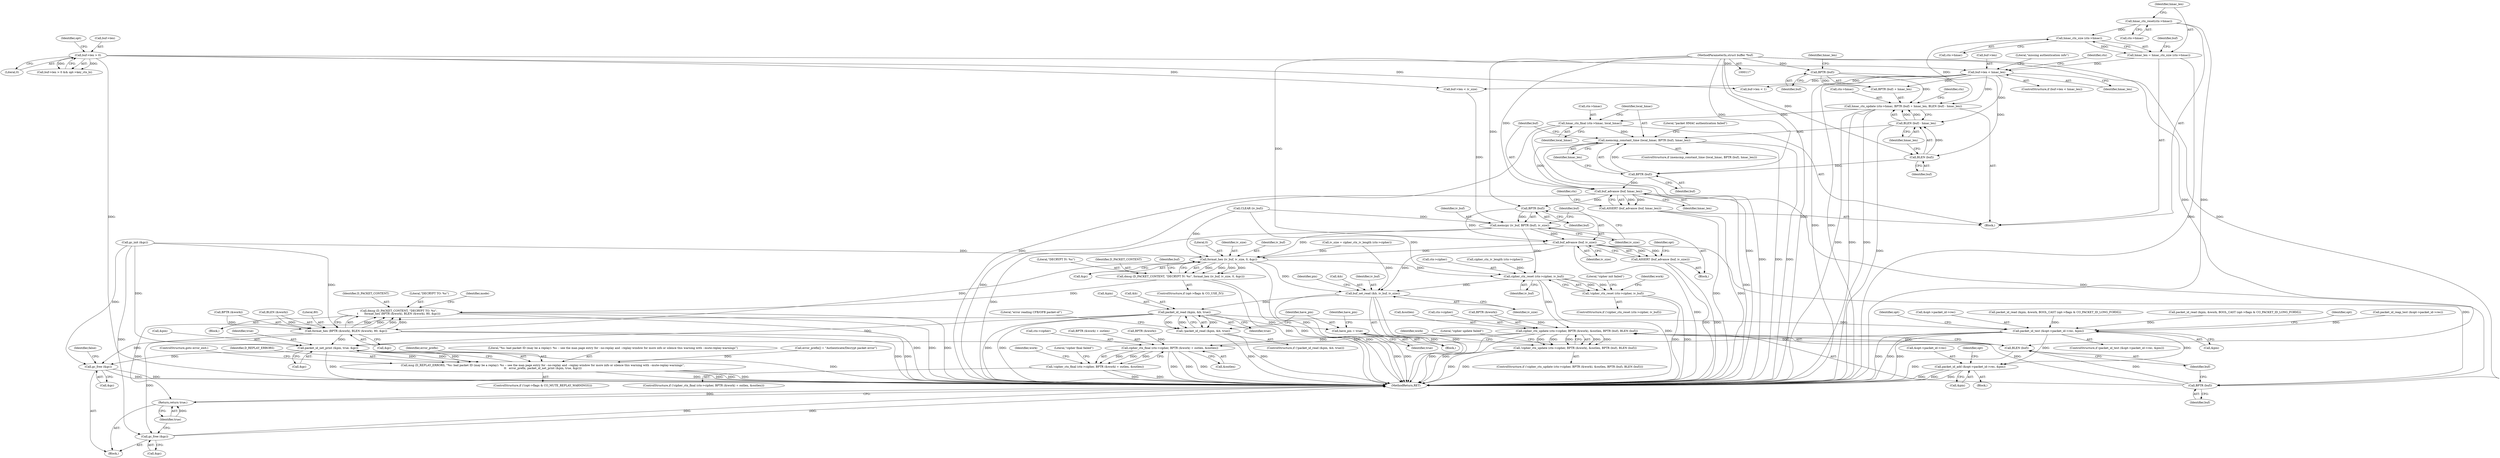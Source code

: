 digraph "0_openvpn_11d21349a4e7e38a025849479b36ace7c2eec2ee@API" {
"1000199" [label="(Call,memcmp_constant_time (local_hmac, BPTR (buf), hmac_len))"];
"1000193" [label="(Call,hmac_ctx_final (ctx->hmac, local_hmac))"];
"1000181" [label="(Call,hmac_ctx_update (ctx->hmac, BPTR (buf) + hmac_len, BLEN (buf) - hmac_len))"];
"1000169" [label="(Call,hmac_ctx_size (ctx->hmac))"];
"1000163" [label="(Call,hmac_ctx_reset(ctx->hmac))"];
"1000186" [label="(Call,BPTR (buf))"];
"1000118" [label="(MethodParameterIn,struct buffer *buf)"];
"1000174" [label="(Call,buf->len < hmac_len)"];
"1000133" [label="(Call,buf->len > 0)"];
"1000167" [label="(Call,hmac_len = hmac_ctx_size (ctx->hmac))"];
"1000189" [label="(Call,BLEN (buf) - hmac_len)"];
"1000190" [label="(Call,BLEN (buf))"];
"1000201" [label="(Call,BPTR (buf))"];
"1000207" [label="(Call,buf_advance (buf, hmac_len))"];
"1000206" [label="(Call,ASSERT (buf_advance (buf, hmac_len)))"];
"1000257" [label="(Call,BPTR (buf))"];
"1000255" [label="(Call,memcpy (iv_buf, BPTR (buf), iv_size))"];
"1000261" [label="(Call,buf_advance (buf, iv_size))"];
"1000260" [label="(Call,ASSERT (buf_advance (buf, iv_size)))"];
"1000273" [label="(Call,format_hex (iv_buf, iv_size, 0, &gc))"];
"1000270" [label="(Call,dmsg (D_PACKET_CONTENT, \"DECRYPT IV: %s\", format_hex (iv_buf, iv_size, 0, &gc)))"];
"1000348" [label="(Call,dmsg (D_PACKET_CONTENT, \"DECRYPT TO: %s\",\n\t       format_hex (BPTR (&work), BLEN (&work), 80, &gc)))"];
"1000289" [label="(Call,cipher_ctx_reset (ctx->cipher, iv_buf))"];
"1000288" [label="(Call,!cipher_ctx_reset (ctx->cipher, iv_buf))"];
"1000308" [label="(Call,cipher_ctx_update (ctx->cipher, BPTR (&work), &outlen, BPTR (buf), BLEN (buf)))"];
"1000307" [label="(Call,!cipher_ctx_update (ctx->cipher, BPTR (&work), &outlen, BPTR (buf), BLEN (buf)))"];
"1000330" [label="(Call,cipher_ctx_final (ctx->cipher, BPTR (&work) + outlen, &outlen))"];
"1000329" [label="(Call,!cipher_ctx_final (ctx->cipher, BPTR (&work) + outlen, &outlen))"];
"1000411" [label="(Call,buf_set_read (&b, iv_buf, iv_size))"];
"1000418" [label="(Call,packet_id_read (&pin, &b, true))"];
"1000417" [label="(Call,!packet_id_read (&pin, &b, true))"];
"1000426" [label="(Call,have_pin = true)"];
"1000479" [label="(Call,packet_id_test (&opt->packet_id->rec, &pin))"];
"1000489" [label="(Call,packet_id_add (&opt->packet_id->rec, &pin))"];
"1000528" [label="(Call,packet_id_net_print (&pin, true, &gc))"];
"1000524" [label="(Call,msg (D_REPLAY_ERRORS, \"%s: bad packet ID (may be a replay): %s -- see the man page entry for --no-replay and --replay-window for more info or silence this warning with --mute-replay-warnings\",\n\t\t   error_prefix, packet_id_net_print (&pin, true, &gc)))"];
"1000551" [label="(Call,gc_free (&gc))"];
"1000542" [label="(Return,return true;)"];
"1000351" [label="(Call,format_hex (BPTR (&work), BLEN (&work), 80, &gc))"];
"1000539" [label="(Call,gc_free (&gc))"];
"1000317" [label="(Call,BPTR (buf))"];
"1000319" [label="(Call,BLEN (buf))"];
"1000167" [label="(Call,hmac_len = hmac_ctx_size (ctx->hmac))"];
"1000183" [label="(Identifier,ctx)"];
"1000173" [label="(ControlStructure,if (buf->len < hmac_len))"];
"1000169" [label="(Call,hmac_ctx_size (ctx->hmac))"];
"1000168" [label="(Identifier,hmac_len)"];
"1000223" [label="(Call,iv_size = cipher_ctx_iv_length (ctx->cipher))"];
"1000137" [label="(Literal,0)"];
"1000532" [label="(Call,&gc)"];
"1000307" [label="(Call,!cipher_ctx_update (ctx->cipher, BPTR (&work), &outlen, BPTR (buf), BLEN (buf)))"];
"1000191" [label="(Identifier,buf)"];
"1000496" [label="(Call,&pin)"];
"1000272" [label="(Literal,\"DECRYPT IV: %s\")"];
"1000318" [label="(Identifier,buf)"];
"1000531" [label="(Identifier,true)"];
"1000206" [label="(Call,ASSERT (buf_advance (buf, hmac_len)))"];
"1000187" [label="(Identifier,buf)"];
"1000345" [label="(Identifier,work)"];
"1000399" [label="(Block,)"];
"1000417" [label="(Call,!packet_id_read (&pin, &b, true))"];
"1000319" [label="(Call,BLEN (buf))"];
"1000212" [label="(Identifier,ctx)"];
"1000185" [label="(Call,BPTR (buf) + hmac_len)"];
"1000351" [label="(Call,format_hex (BPTR (&work), BLEN (&work), 80, &gc))"];
"1000330" [label="(Call,cipher_ctx_final (ctx->cipher, BPTR (&work) + outlen, &outlen))"];
"1000139" [label="(Identifier,opt)"];
"1000287" [label="(ControlStructure,if (!cipher_ctx_reset (ctx->cipher, iv_buf)))"];
"1000556" [label="(MethodReturn,RET)"];
"1000334" [label="(Call,BPTR (&work) + outlen)"];
"1000348" [label="(Call,dmsg (D_PACKET_CONTENT, \"DECRYPT TO: %s\",\n\t       format_hex (BPTR (&work), BLEN (&work), 80, &gc)))"];
"1000317" [label="(Call,BPTR (buf))"];
"1000178" [label="(Identifier,hmac_len)"];
"1000273" [label="(Call,format_hex (iv_buf, iv_size, 0, &gc))"];
"1000555" [label="(Identifier,false)"];
"1000335" [label="(Call,BPTR (&work))"];
"1000263" [label="(Identifier,iv_size)"];
"1000199" [label="(Call,memcmp_constant_time (local_hmac, BPTR (buf), hmac_len))"];
"1000193" [label="(Call,hmac_ctx_final (ctx->hmac, local_hmac))"];
"1000207" [label="(Call,buf_advance (buf, hmac_len))"];
"1000274" [label="(Identifier,iv_buf)"];
"1000306" [label="(ControlStructure,if (!cipher_ctx_update (ctx->cipher, BPTR (&work), &outlen, BPTR (buf), BLEN (buf))))"];
"1000280" [label="(Call,buf->len < 1)"];
"1000288" [label="(Call,!cipher_ctx_reset (ctx->cipher, iv_buf))"];
"1000517" [label="(ControlStructure,if (!(opt->flags & CO_MUTE_REPLAY_WARNINGS)))"];
"1000275" [label="(Identifier,iv_size)"];
"1000276" [label="(Literal,0)"];
"1000427" [label="(Identifier,have_pin)"];
"1000175" [label="(Call,buf->len)"];
"1000534" [label="(ControlStructure,goto error_exit;)"];
"1000194" [label="(Call,ctx->hmac)"];
"1000325" [label="(Identifier,work)"];
"1000163" [label="(Call,hmac_ctx_reset(ctx->hmac))"];
"1000320" [label="(Identifier,buf)"];
"1000190" [label="(Call,BLEN (buf))"];
"1000524" [label="(Call,msg (D_REPLAY_ERRORS, \"%s: bad packet ID (may be a replay): %s -- see the man page entry for --no-replay and --replay-window for more info or silence this warning with --mute-replay-warnings\",\n\t\t   error_prefix, packet_id_net_print (&pin, true, &gc)))"];
"1000181" [label="(Call,hmac_ctx_update (ctx->hmac, BPTR (buf) + hmac_len, BLEN (buf) - hmac_len))"];
"1000322" [label="(Literal,\"cipher update failed\")"];
"1000134" [label="(Call,buf->len)"];
"1000426" [label="(Call,have_pin = true)"];
"1000128" [label="(Call,gc_init (&gc))"];
"1000425" [label="(Literal,\"error reading CFB/OFB packet-id\")"];
"1000259" [label="(Identifier,iv_size)"];
"1000339" [label="(Call,&outlen)"];
"1000421" [label="(Call,&b)"];
"1000342" [label="(Literal,\"cipher final failed\")"];
"1000525" [label="(Identifier,D_REPLAY_ERRORS)"];
"1000271" [label="(Identifier,D_PACKET_CONTENT)"];
"1000415" [label="(Identifier,iv_size)"];
"1000192" [label="(Identifier,hmac_len)"];
"1000202" [label="(Identifier,buf)"];
"1000225" [label="(Call,cipher_ctx_iv_length (ctx->cipher))"];
"1000186" [label="(Call,BPTR (buf))"];
"1000416" [label="(ControlStructure,if (!packet_id_read (&pin, &b, true)))"];
"1000248" [label="(Call,buf->len < iv_size)"];
"1000349" [label="(Identifier,D_PACKET_CONTENT)"];
"1000350" [label="(Literal,\"DECRYPT TO: %s\")"];
"1000295" [label="(Literal,\"cipher init failed\")"];
"1000208" [label="(Identifier,buf)"];
"1000270" [label="(Call,dmsg (D_PACKET_CONTENT, \"DECRYPT IV: %s\", format_hex (iv_buf, iv_size, 0, &gc)))"];
"1000352" [label="(Call,BPTR (&work))"];
"1000420" [label="(Identifier,pin)"];
"1000261" [label="(Call,buf_advance (buf, iv_size))"];
"1000267" [label="(Identifier,opt)"];
"1000488" [label="(Block,)"];
"1000529" [label="(Call,&pin)"];
"1000309" [label="(Call,ctx->cipher)"];
"1000478" [label="(ControlStructure,if (packet_id_test (&opt->packet_id->rec, &pin)))"];
"1000423" [label="(Identifier,true)"];
"1000189" [label="(Call,BLEN (buf) - hmac_len)"];
"1000118" [label="(MethodParameterIn,struct buffer *buf)"];
"1000308" [label="(Call,cipher_ctx_update (ctx->cipher, BPTR (&work), &outlen, BPTR (buf), BLEN (buf)))"];
"1000374" [label="(Call,packet_id_read (&pin, &work, BOOL_CAST (opt->flags & CO_PACKET_ID_LONG_FORM)))"];
"1000201" [label="(Call,BPTR (buf))"];
"1000262" [label="(Identifier,buf)"];
"1000257" [label="(Call,BPTR (buf))"];
"1000132" [label="(Call,buf->len > 0 && opt->key_ctx_bi)"];
"1000539" [label="(Call,gc_free (&gc))"];
"1000446" [label="(Call,packet_id_read (&pin, &work, BOOL_CAST (opt->flags & CO_PACKET_ID_LONG_FORM)))"];
"1000412" [label="(Call,&b)"];
"1000418" [label="(Call,packet_id_read (&pin, &b, true))"];
"1000209" [label="(Identifier,hmac_len)"];
"1000521" [label="(Identifier,opt)"];
"1000359" [label="(Call,&gc)"];
"1000527" [label="(Identifier,error_prefix)"];
"1000543" [label="(Identifier,true)"];
"1000122" [label="(Block,)"];
"1000246" [label="(Block,)"];
"1000479" [label="(Call,packet_id_test (&opt->packet_id->rec, &pin))"];
"1000133" [label="(Call,buf->len > 0)"];
"1000238" [label="(Call,CLEAR (iv_buf))"];
"1000170" [label="(Call,ctx->hmac)"];
"1000277" [label="(Call,&gc)"];
"1000290" [label="(Call,ctx->cipher)"];
"1000526" [label="(Literal,\"%s: bad packet ID (may be a replay): %s -- see the man page entry for --no-replay and --replay-window for more info or silence this warning with --mute-replay-warnings\")"];
"1000164" [label="(Call,ctx->hmac)"];
"1000264" [label="(ControlStructure,if (opt->flags & CO_USE_IV))"];
"1000180" [label="(Literal,\"missing authentication info\")"];
"1000471" [label="(Call,packet_id_reap_test (&opt->packet_id->rec))"];
"1000205" [label="(Literal,\"packet HMAC authentication failed\")"];
"1000493" [label="(Identifier,opt)"];
"1000289" [label="(Call,cipher_ctx_reset (ctx->cipher, iv_buf))"];
"1000315" [label="(Call,&outlen)"];
"1000551" [label="(Call,gc_free (&gc))"];
"1000411" [label="(Call,buf_set_read (&b, iv_buf, iv_size))"];
"1000256" [label="(Identifier,iv_buf)"];
"1000528" [label="(Call,packet_id_net_print (&pin, true, &gc))"];
"1000203" [label="(Identifier,hmac_len)"];
"1000214" [label="(Block,)"];
"1000198" [label="(ControlStructure,if (memcmp_constant_time (local_hmac, BPTR (buf), hmac_len)))"];
"1000174" [label="(Call,buf->len < hmac_len)"];
"1000364" [label="(Identifier,mode)"];
"1000552" [label="(Call,&gc)"];
"1000255" [label="(Call,memcpy (iv_buf, BPTR (buf), iv_size))"];
"1000480" [label="(Call,&opt->packet_id->rec)"];
"1000160" [label="(Block,)"];
"1000195" [label="(Identifier,ctx)"];
"1000176" [label="(Identifier,buf)"];
"1000540" [label="(Call,&gc)"];
"1000358" [label="(Literal,80)"];
"1000329" [label="(Call,!cipher_ctx_final (ctx->cipher, BPTR (&work) + outlen, &outlen))"];
"1000188" [label="(Identifier,hmac_len)"];
"1000414" [label="(Identifier,iv_buf)"];
"1000490" [label="(Call,&opt->packet_id->rec)"];
"1000200" [label="(Identifier,local_hmac)"];
"1000328" [label="(ControlStructure,if (!cipher_ctx_final (ctx->cipher, BPTR (&work) + outlen, &outlen)))"];
"1000355" [label="(Call,BLEN (&work))"];
"1000282" [label="(Identifier,buf)"];
"1000419" [label="(Call,&pin)"];
"1000428" [label="(Identifier,true)"];
"1000258" [label="(Identifier,buf)"];
"1000542" [label="(Return,return true;)"];
"1000331" [label="(Call,ctx->cipher)"];
"1000293" [label="(Identifier,iv_buf)"];
"1000469" [label="(Identifier,have_pin)"];
"1000486" [label="(Call,&pin)"];
"1000312" [label="(Call,BPTR (&work))"];
"1000300" [label="(Identifier,work)"];
"1000260" [label="(Call,ASSERT (buf_advance (buf, iv_size)))"];
"1000501" [label="(Identifier,opt)"];
"1000197" [label="(Identifier,local_hmac)"];
"1000489" [label="(Call,packet_id_add (&opt->packet_id->rec, &pin))"];
"1000182" [label="(Call,ctx->hmac)"];
"1000124" [label="(Call,error_prefix[] = \"Authenticate/Decrypt packet error\")"];
"1000199" -> "1000198"  [label="AST: "];
"1000199" -> "1000203"  [label="CFG: "];
"1000200" -> "1000199"  [label="AST: "];
"1000201" -> "1000199"  [label="AST: "];
"1000203" -> "1000199"  [label="AST: "];
"1000205" -> "1000199"  [label="CFG: "];
"1000208" -> "1000199"  [label="CFG: "];
"1000199" -> "1000556"  [label="DDG: "];
"1000199" -> "1000556"  [label="DDG: "];
"1000199" -> "1000556"  [label="DDG: "];
"1000193" -> "1000199"  [label="DDG: "];
"1000201" -> "1000199"  [label="DDG: "];
"1000189" -> "1000199"  [label="DDG: "];
"1000199" -> "1000207"  [label="DDG: "];
"1000193" -> "1000160"  [label="AST: "];
"1000193" -> "1000197"  [label="CFG: "];
"1000194" -> "1000193"  [label="AST: "];
"1000197" -> "1000193"  [label="AST: "];
"1000200" -> "1000193"  [label="CFG: "];
"1000193" -> "1000556"  [label="DDG: "];
"1000193" -> "1000556"  [label="DDG: "];
"1000181" -> "1000193"  [label="DDG: "];
"1000181" -> "1000160"  [label="AST: "];
"1000181" -> "1000189"  [label="CFG: "];
"1000182" -> "1000181"  [label="AST: "];
"1000185" -> "1000181"  [label="AST: "];
"1000189" -> "1000181"  [label="AST: "];
"1000195" -> "1000181"  [label="CFG: "];
"1000181" -> "1000556"  [label="DDG: "];
"1000181" -> "1000556"  [label="DDG: "];
"1000181" -> "1000556"  [label="DDG: "];
"1000169" -> "1000181"  [label="DDG: "];
"1000186" -> "1000181"  [label="DDG: "];
"1000174" -> "1000181"  [label="DDG: "];
"1000189" -> "1000181"  [label="DDG: "];
"1000189" -> "1000181"  [label="DDG: "];
"1000169" -> "1000167"  [label="AST: "];
"1000169" -> "1000170"  [label="CFG: "];
"1000170" -> "1000169"  [label="AST: "];
"1000167" -> "1000169"  [label="CFG: "];
"1000169" -> "1000167"  [label="DDG: "];
"1000163" -> "1000169"  [label="DDG: "];
"1000163" -> "1000160"  [label="AST: "];
"1000163" -> "1000164"  [label="CFG: "];
"1000164" -> "1000163"  [label="AST: "];
"1000168" -> "1000163"  [label="CFG: "];
"1000163" -> "1000556"  [label="DDG: "];
"1000186" -> "1000185"  [label="AST: "];
"1000186" -> "1000187"  [label="CFG: "];
"1000187" -> "1000186"  [label="AST: "];
"1000188" -> "1000186"  [label="CFG: "];
"1000186" -> "1000185"  [label="DDG: "];
"1000118" -> "1000186"  [label="DDG: "];
"1000186" -> "1000190"  [label="DDG: "];
"1000118" -> "1000117"  [label="AST: "];
"1000118" -> "1000556"  [label="DDG: "];
"1000118" -> "1000190"  [label="DDG: "];
"1000118" -> "1000201"  [label="DDG: "];
"1000118" -> "1000207"  [label="DDG: "];
"1000118" -> "1000257"  [label="DDG: "];
"1000118" -> "1000261"  [label="DDG: "];
"1000118" -> "1000317"  [label="DDG: "];
"1000118" -> "1000319"  [label="DDG: "];
"1000174" -> "1000173"  [label="AST: "];
"1000174" -> "1000178"  [label="CFG: "];
"1000175" -> "1000174"  [label="AST: "];
"1000178" -> "1000174"  [label="AST: "];
"1000180" -> "1000174"  [label="CFG: "];
"1000183" -> "1000174"  [label="CFG: "];
"1000174" -> "1000556"  [label="DDG: "];
"1000174" -> "1000556"  [label="DDG: "];
"1000133" -> "1000174"  [label="DDG: "];
"1000167" -> "1000174"  [label="DDG: "];
"1000174" -> "1000185"  [label="DDG: "];
"1000174" -> "1000189"  [label="DDG: "];
"1000174" -> "1000248"  [label="DDG: "];
"1000174" -> "1000280"  [label="DDG: "];
"1000133" -> "1000132"  [label="AST: "];
"1000133" -> "1000137"  [label="CFG: "];
"1000134" -> "1000133"  [label="AST: "];
"1000137" -> "1000133"  [label="AST: "];
"1000139" -> "1000133"  [label="CFG: "];
"1000132" -> "1000133"  [label="CFG: "];
"1000133" -> "1000556"  [label="DDG: "];
"1000133" -> "1000132"  [label="DDG: "];
"1000133" -> "1000132"  [label="DDG: "];
"1000133" -> "1000248"  [label="DDG: "];
"1000133" -> "1000280"  [label="DDG: "];
"1000167" -> "1000160"  [label="AST: "];
"1000168" -> "1000167"  [label="AST: "];
"1000176" -> "1000167"  [label="CFG: "];
"1000167" -> "1000556"  [label="DDG: "];
"1000189" -> "1000192"  [label="CFG: "];
"1000190" -> "1000189"  [label="AST: "];
"1000192" -> "1000189"  [label="AST: "];
"1000189" -> "1000556"  [label="DDG: "];
"1000190" -> "1000189"  [label="DDG: "];
"1000190" -> "1000191"  [label="CFG: "];
"1000191" -> "1000190"  [label="AST: "];
"1000192" -> "1000190"  [label="CFG: "];
"1000190" -> "1000201"  [label="DDG: "];
"1000201" -> "1000202"  [label="CFG: "];
"1000202" -> "1000201"  [label="AST: "];
"1000203" -> "1000201"  [label="CFG: "];
"1000201" -> "1000207"  [label="DDG: "];
"1000207" -> "1000206"  [label="AST: "];
"1000207" -> "1000209"  [label="CFG: "];
"1000208" -> "1000207"  [label="AST: "];
"1000209" -> "1000207"  [label="AST: "];
"1000206" -> "1000207"  [label="CFG: "];
"1000207" -> "1000556"  [label="DDG: "];
"1000207" -> "1000556"  [label="DDG: "];
"1000207" -> "1000206"  [label="DDG: "];
"1000207" -> "1000206"  [label="DDG: "];
"1000207" -> "1000257"  [label="DDG: "];
"1000207" -> "1000317"  [label="DDG: "];
"1000206" -> "1000160"  [label="AST: "];
"1000212" -> "1000206"  [label="CFG: "];
"1000206" -> "1000556"  [label="DDG: "];
"1000206" -> "1000556"  [label="DDG: "];
"1000257" -> "1000255"  [label="AST: "];
"1000257" -> "1000258"  [label="CFG: "];
"1000258" -> "1000257"  [label="AST: "];
"1000259" -> "1000257"  [label="CFG: "];
"1000257" -> "1000255"  [label="DDG: "];
"1000257" -> "1000261"  [label="DDG: "];
"1000255" -> "1000246"  [label="AST: "];
"1000255" -> "1000259"  [label="CFG: "];
"1000256" -> "1000255"  [label="AST: "];
"1000259" -> "1000255"  [label="AST: "];
"1000262" -> "1000255"  [label="CFG: "];
"1000255" -> "1000556"  [label="DDG: "];
"1000238" -> "1000255"  [label="DDG: "];
"1000248" -> "1000255"  [label="DDG: "];
"1000255" -> "1000261"  [label="DDG: "];
"1000255" -> "1000273"  [label="DDG: "];
"1000255" -> "1000289"  [label="DDG: "];
"1000261" -> "1000260"  [label="AST: "];
"1000261" -> "1000263"  [label="CFG: "];
"1000262" -> "1000261"  [label="AST: "];
"1000263" -> "1000261"  [label="AST: "];
"1000260" -> "1000261"  [label="CFG: "];
"1000261" -> "1000556"  [label="DDG: "];
"1000261" -> "1000260"  [label="DDG: "];
"1000261" -> "1000260"  [label="DDG: "];
"1000261" -> "1000273"  [label="DDG: "];
"1000261" -> "1000317"  [label="DDG: "];
"1000261" -> "1000411"  [label="DDG: "];
"1000260" -> "1000246"  [label="AST: "];
"1000267" -> "1000260"  [label="CFG: "];
"1000260" -> "1000556"  [label="DDG: "];
"1000260" -> "1000556"  [label="DDG: "];
"1000273" -> "1000270"  [label="AST: "];
"1000273" -> "1000277"  [label="CFG: "];
"1000274" -> "1000273"  [label="AST: "];
"1000275" -> "1000273"  [label="AST: "];
"1000276" -> "1000273"  [label="AST: "];
"1000277" -> "1000273"  [label="AST: "];
"1000270" -> "1000273"  [label="CFG: "];
"1000273" -> "1000556"  [label="DDG: "];
"1000273" -> "1000270"  [label="DDG: "];
"1000273" -> "1000270"  [label="DDG: "];
"1000273" -> "1000270"  [label="DDG: "];
"1000273" -> "1000270"  [label="DDG: "];
"1000238" -> "1000273"  [label="DDG: "];
"1000223" -> "1000273"  [label="DDG: "];
"1000128" -> "1000273"  [label="DDG: "];
"1000273" -> "1000289"  [label="DDG: "];
"1000273" -> "1000351"  [label="DDG: "];
"1000273" -> "1000411"  [label="DDG: "];
"1000270" -> "1000264"  [label="AST: "];
"1000271" -> "1000270"  [label="AST: "];
"1000272" -> "1000270"  [label="AST: "];
"1000282" -> "1000270"  [label="CFG: "];
"1000270" -> "1000556"  [label="DDG: "];
"1000270" -> "1000556"  [label="DDG: "];
"1000270" -> "1000348"  [label="DDG: "];
"1000348" -> "1000214"  [label="AST: "];
"1000348" -> "1000351"  [label="CFG: "];
"1000349" -> "1000348"  [label="AST: "];
"1000350" -> "1000348"  [label="AST: "];
"1000351" -> "1000348"  [label="AST: "];
"1000364" -> "1000348"  [label="CFG: "];
"1000348" -> "1000556"  [label="DDG: "];
"1000348" -> "1000556"  [label="DDG: "];
"1000348" -> "1000556"  [label="DDG: "];
"1000351" -> "1000348"  [label="DDG: "];
"1000351" -> "1000348"  [label="DDG: "];
"1000351" -> "1000348"  [label="DDG: "];
"1000351" -> "1000348"  [label="DDG: "];
"1000289" -> "1000288"  [label="AST: "];
"1000289" -> "1000293"  [label="CFG: "];
"1000290" -> "1000289"  [label="AST: "];
"1000293" -> "1000289"  [label="AST: "];
"1000288" -> "1000289"  [label="CFG: "];
"1000289" -> "1000556"  [label="DDG: "];
"1000289" -> "1000288"  [label="DDG: "];
"1000289" -> "1000288"  [label="DDG: "];
"1000225" -> "1000289"  [label="DDG: "];
"1000238" -> "1000289"  [label="DDG: "];
"1000289" -> "1000308"  [label="DDG: "];
"1000289" -> "1000411"  [label="DDG: "];
"1000288" -> "1000287"  [label="AST: "];
"1000295" -> "1000288"  [label="CFG: "];
"1000300" -> "1000288"  [label="CFG: "];
"1000288" -> "1000556"  [label="DDG: "];
"1000288" -> "1000556"  [label="DDG: "];
"1000308" -> "1000307"  [label="AST: "];
"1000308" -> "1000319"  [label="CFG: "];
"1000309" -> "1000308"  [label="AST: "];
"1000312" -> "1000308"  [label="AST: "];
"1000315" -> "1000308"  [label="AST: "];
"1000317" -> "1000308"  [label="AST: "];
"1000319" -> "1000308"  [label="AST: "];
"1000307" -> "1000308"  [label="CFG: "];
"1000308" -> "1000556"  [label="DDG: "];
"1000308" -> "1000556"  [label="DDG: "];
"1000308" -> "1000307"  [label="DDG: "];
"1000308" -> "1000307"  [label="DDG: "];
"1000308" -> "1000307"  [label="DDG: "];
"1000308" -> "1000307"  [label="DDG: "];
"1000308" -> "1000307"  [label="DDG: "];
"1000312" -> "1000308"  [label="DDG: "];
"1000317" -> "1000308"  [label="DDG: "];
"1000319" -> "1000308"  [label="DDG: "];
"1000308" -> "1000330"  [label="DDG: "];
"1000308" -> "1000330"  [label="DDG: "];
"1000307" -> "1000306"  [label="AST: "];
"1000322" -> "1000307"  [label="CFG: "];
"1000325" -> "1000307"  [label="CFG: "];
"1000307" -> "1000556"  [label="DDG: "];
"1000307" -> "1000556"  [label="DDG: "];
"1000330" -> "1000329"  [label="AST: "];
"1000330" -> "1000339"  [label="CFG: "];
"1000331" -> "1000330"  [label="AST: "];
"1000334" -> "1000330"  [label="AST: "];
"1000339" -> "1000330"  [label="AST: "];
"1000329" -> "1000330"  [label="CFG: "];
"1000330" -> "1000556"  [label="DDG: "];
"1000330" -> "1000556"  [label="DDG: "];
"1000330" -> "1000556"  [label="DDG: "];
"1000330" -> "1000329"  [label="DDG: "];
"1000330" -> "1000329"  [label="DDG: "];
"1000330" -> "1000329"  [label="DDG: "];
"1000335" -> "1000330"  [label="DDG: "];
"1000329" -> "1000328"  [label="AST: "];
"1000342" -> "1000329"  [label="CFG: "];
"1000345" -> "1000329"  [label="CFG: "];
"1000329" -> "1000556"  [label="DDG: "];
"1000329" -> "1000556"  [label="DDG: "];
"1000411" -> "1000399"  [label="AST: "];
"1000411" -> "1000415"  [label="CFG: "];
"1000412" -> "1000411"  [label="AST: "];
"1000414" -> "1000411"  [label="AST: "];
"1000415" -> "1000411"  [label="AST: "];
"1000420" -> "1000411"  [label="CFG: "];
"1000411" -> "1000556"  [label="DDG: "];
"1000411" -> "1000556"  [label="DDG: "];
"1000411" -> "1000556"  [label="DDG: "];
"1000223" -> "1000411"  [label="DDG: "];
"1000411" -> "1000418"  [label="DDG: "];
"1000418" -> "1000417"  [label="AST: "];
"1000418" -> "1000423"  [label="CFG: "];
"1000419" -> "1000418"  [label="AST: "];
"1000421" -> "1000418"  [label="AST: "];
"1000423" -> "1000418"  [label="AST: "];
"1000417" -> "1000418"  [label="CFG: "];
"1000418" -> "1000556"  [label="DDG: "];
"1000418" -> "1000556"  [label="DDG: "];
"1000418" -> "1000417"  [label="DDG: "];
"1000418" -> "1000417"  [label="DDG: "];
"1000418" -> "1000417"  [label="DDG: "];
"1000418" -> "1000426"  [label="DDG: "];
"1000418" -> "1000479"  [label="DDG: "];
"1000418" -> "1000528"  [label="DDG: "];
"1000418" -> "1000542"  [label="DDG: "];
"1000417" -> "1000416"  [label="AST: "];
"1000425" -> "1000417"  [label="CFG: "];
"1000427" -> "1000417"  [label="CFG: "];
"1000417" -> "1000556"  [label="DDG: "];
"1000417" -> "1000556"  [label="DDG: "];
"1000426" -> "1000399"  [label="AST: "];
"1000426" -> "1000428"  [label="CFG: "];
"1000427" -> "1000426"  [label="AST: "];
"1000428" -> "1000426"  [label="AST: "];
"1000469" -> "1000426"  [label="CFG: "];
"1000426" -> "1000556"  [label="DDG: "];
"1000426" -> "1000556"  [label="DDG: "];
"1000479" -> "1000478"  [label="AST: "];
"1000479" -> "1000486"  [label="CFG: "];
"1000480" -> "1000479"  [label="AST: "];
"1000486" -> "1000479"  [label="AST: "];
"1000493" -> "1000479"  [label="CFG: "];
"1000521" -> "1000479"  [label="CFG: "];
"1000479" -> "1000556"  [label="DDG: "];
"1000479" -> "1000556"  [label="DDG: "];
"1000479" -> "1000556"  [label="DDG: "];
"1000471" -> "1000479"  [label="DDG: "];
"1000374" -> "1000479"  [label="DDG: "];
"1000446" -> "1000479"  [label="DDG: "];
"1000479" -> "1000489"  [label="DDG: "];
"1000479" -> "1000489"  [label="DDG: "];
"1000479" -> "1000528"  [label="DDG: "];
"1000489" -> "1000488"  [label="AST: "];
"1000489" -> "1000496"  [label="CFG: "];
"1000490" -> "1000489"  [label="AST: "];
"1000496" -> "1000489"  [label="AST: "];
"1000501" -> "1000489"  [label="CFG: "];
"1000489" -> "1000556"  [label="DDG: "];
"1000489" -> "1000556"  [label="DDG: "];
"1000489" -> "1000556"  [label="DDG: "];
"1000528" -> "1000524"  [label="AST: "];
"1000528" -> "1000532"  [label="CFG: "];
"1000529" -> "1000528"  [label="AST: "];
"1000531" -> "1000528"  [label="AST: "];
"1000532" -> "1000528"  [label="AST: "];
"1000524" -> "1000528"  [label="CFG: "];
"1000528" -> "1000556"  [label="DDG: "];
"1000528" -> "1000556"  [label="DDG: "];
"1000528" -> "1000524"  [label="DDG: "];
"1000528" -> "1000524"  [label="DDG: "];
"1000528" -> "1000524"  [label="DDG: "];
"1000128" -> "1000528"  [label="DDG: "];
"1000351" -> "1000528"  [label="DDG: "];
"1000528" -> "1000551"  [label="DDG: "];
"1000524" -> "1000517"  [label="AST: "];
"1000525" -> "1000524"  [label="AST: "];
"1000526" -> "1000524"  [label="AST: "];
"1000527" -> "1000524"  [label="AST: "];
"1000534" -> "1000524"  [label="CFG: "];
"1000524" -> "1000556"  [label="DDG: "];
"1000524" -> "1000556"  [label="DDG: "];
"1000524" -> "1000556"  [label="DDG: "];
"1000524" -> "1000556"  [label="DDG: "];
"1000124" -> "1000524"  [label="DDG: "];
"1000551" -> "1000122"  [label="AST: "];
"1000551" -> "1000552"  [label="CFG: "];
"1000552" -> "1000551"  [label="AST: "];
"1000555" -> "1000551"  [label="CFG: "];
"1000551" -> "1000556"  [label="DDG: "];
"1000551" -> "1000556"  [label="DDG: "];
"1000128" -> "1000551"  [label="DDG: "];
"1000351" -> "1000551"  [label="DDG: "];
"1000542" -> "1000122"  [label="AST: "];
"1000542" -> "1000543"  [label="CFG: "];
"1000543" -> "1000542"  [label="AST: "];
"1000556" -> "1000542"  [label="CFG: "];
"1000542" -> "1000556"  [label="DDG: "];
"1000543" -> "1000542"  [label="DDG: "];
"1000351" -> "1000359"  [label="CFG: "];
"1000352" -> "1000351"  [label="AST: "];
"1000355" -> "1000351"  [label="AST: "];
"1000358" -> "1000351"  [label="AST: "];
"1000359" -> "1000351"  [label="AST: "];
"1000351" -> "1000556"  [label="DDG: "];
"1000351" -> "1000556"  [label="DDG: "];
"1000352" -> "1000351"  [label="DDG: "];
"1000355" -> "1000351"  [label="DDG: "];
"1000128" -> "1000351"  [label="DDG: "];
"1000351" -> "1000539"  [label="DDG: "];
"1000539" -> "1000122"  [label="AST: "];
"1000539" -> "1000540"  [label="CFG: "];
"1000540" -> "1000539"  [label="AST: "];
"1000543" -> "1000539"  [label="CFG: "];
"1000539" -> "1000556"  [label="DDG: "];
"1000539" -> "1000556"  [label="DDG: "];
"1000128" -> "1000539"  [label="DDG: "];
"1000317" -> "1000318"  [label="CFG: "];
"1000318" -> "1000317"  [label="AST: "];
"1000320" -> "1000317"  [label="CFG: "];
"1000317" -> "1000319"  [label="DDG: "];
"1000319" -> "1000320"  [label="CFG: "];
"1000320" -> "1000319"  [label="AST: "];
"1000319" -> "1000556"  [label="DDG: "];
}
